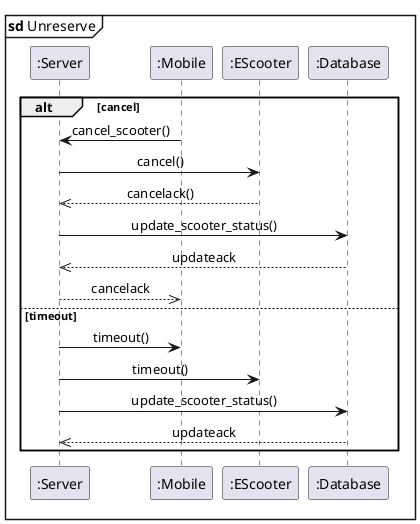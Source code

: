 @startuml sd_unreserve

skinparam SequenceMessageAlignment center
' skinparam dpi 300
mainframe **sd** Unreserve

participant ":Server" as server
participant ":Mobile" as mobile
participant ":EScooter" as escooter
participant ":Database" as db

alt cancel
  mobile -> server : cancel_scooter()
  server -> escooter : cancel()
  escooter -->> server : cancelack()
  server -> db : update_scooter_status()
  db -->> server : updateack
  server -->> mobile : cancelack
else timeout
  server -> mobile : timeout()
  server -> escooter : timeout()
  server -> db : update_scooter_status()
  db -->> server : updateack
end

@enduml

